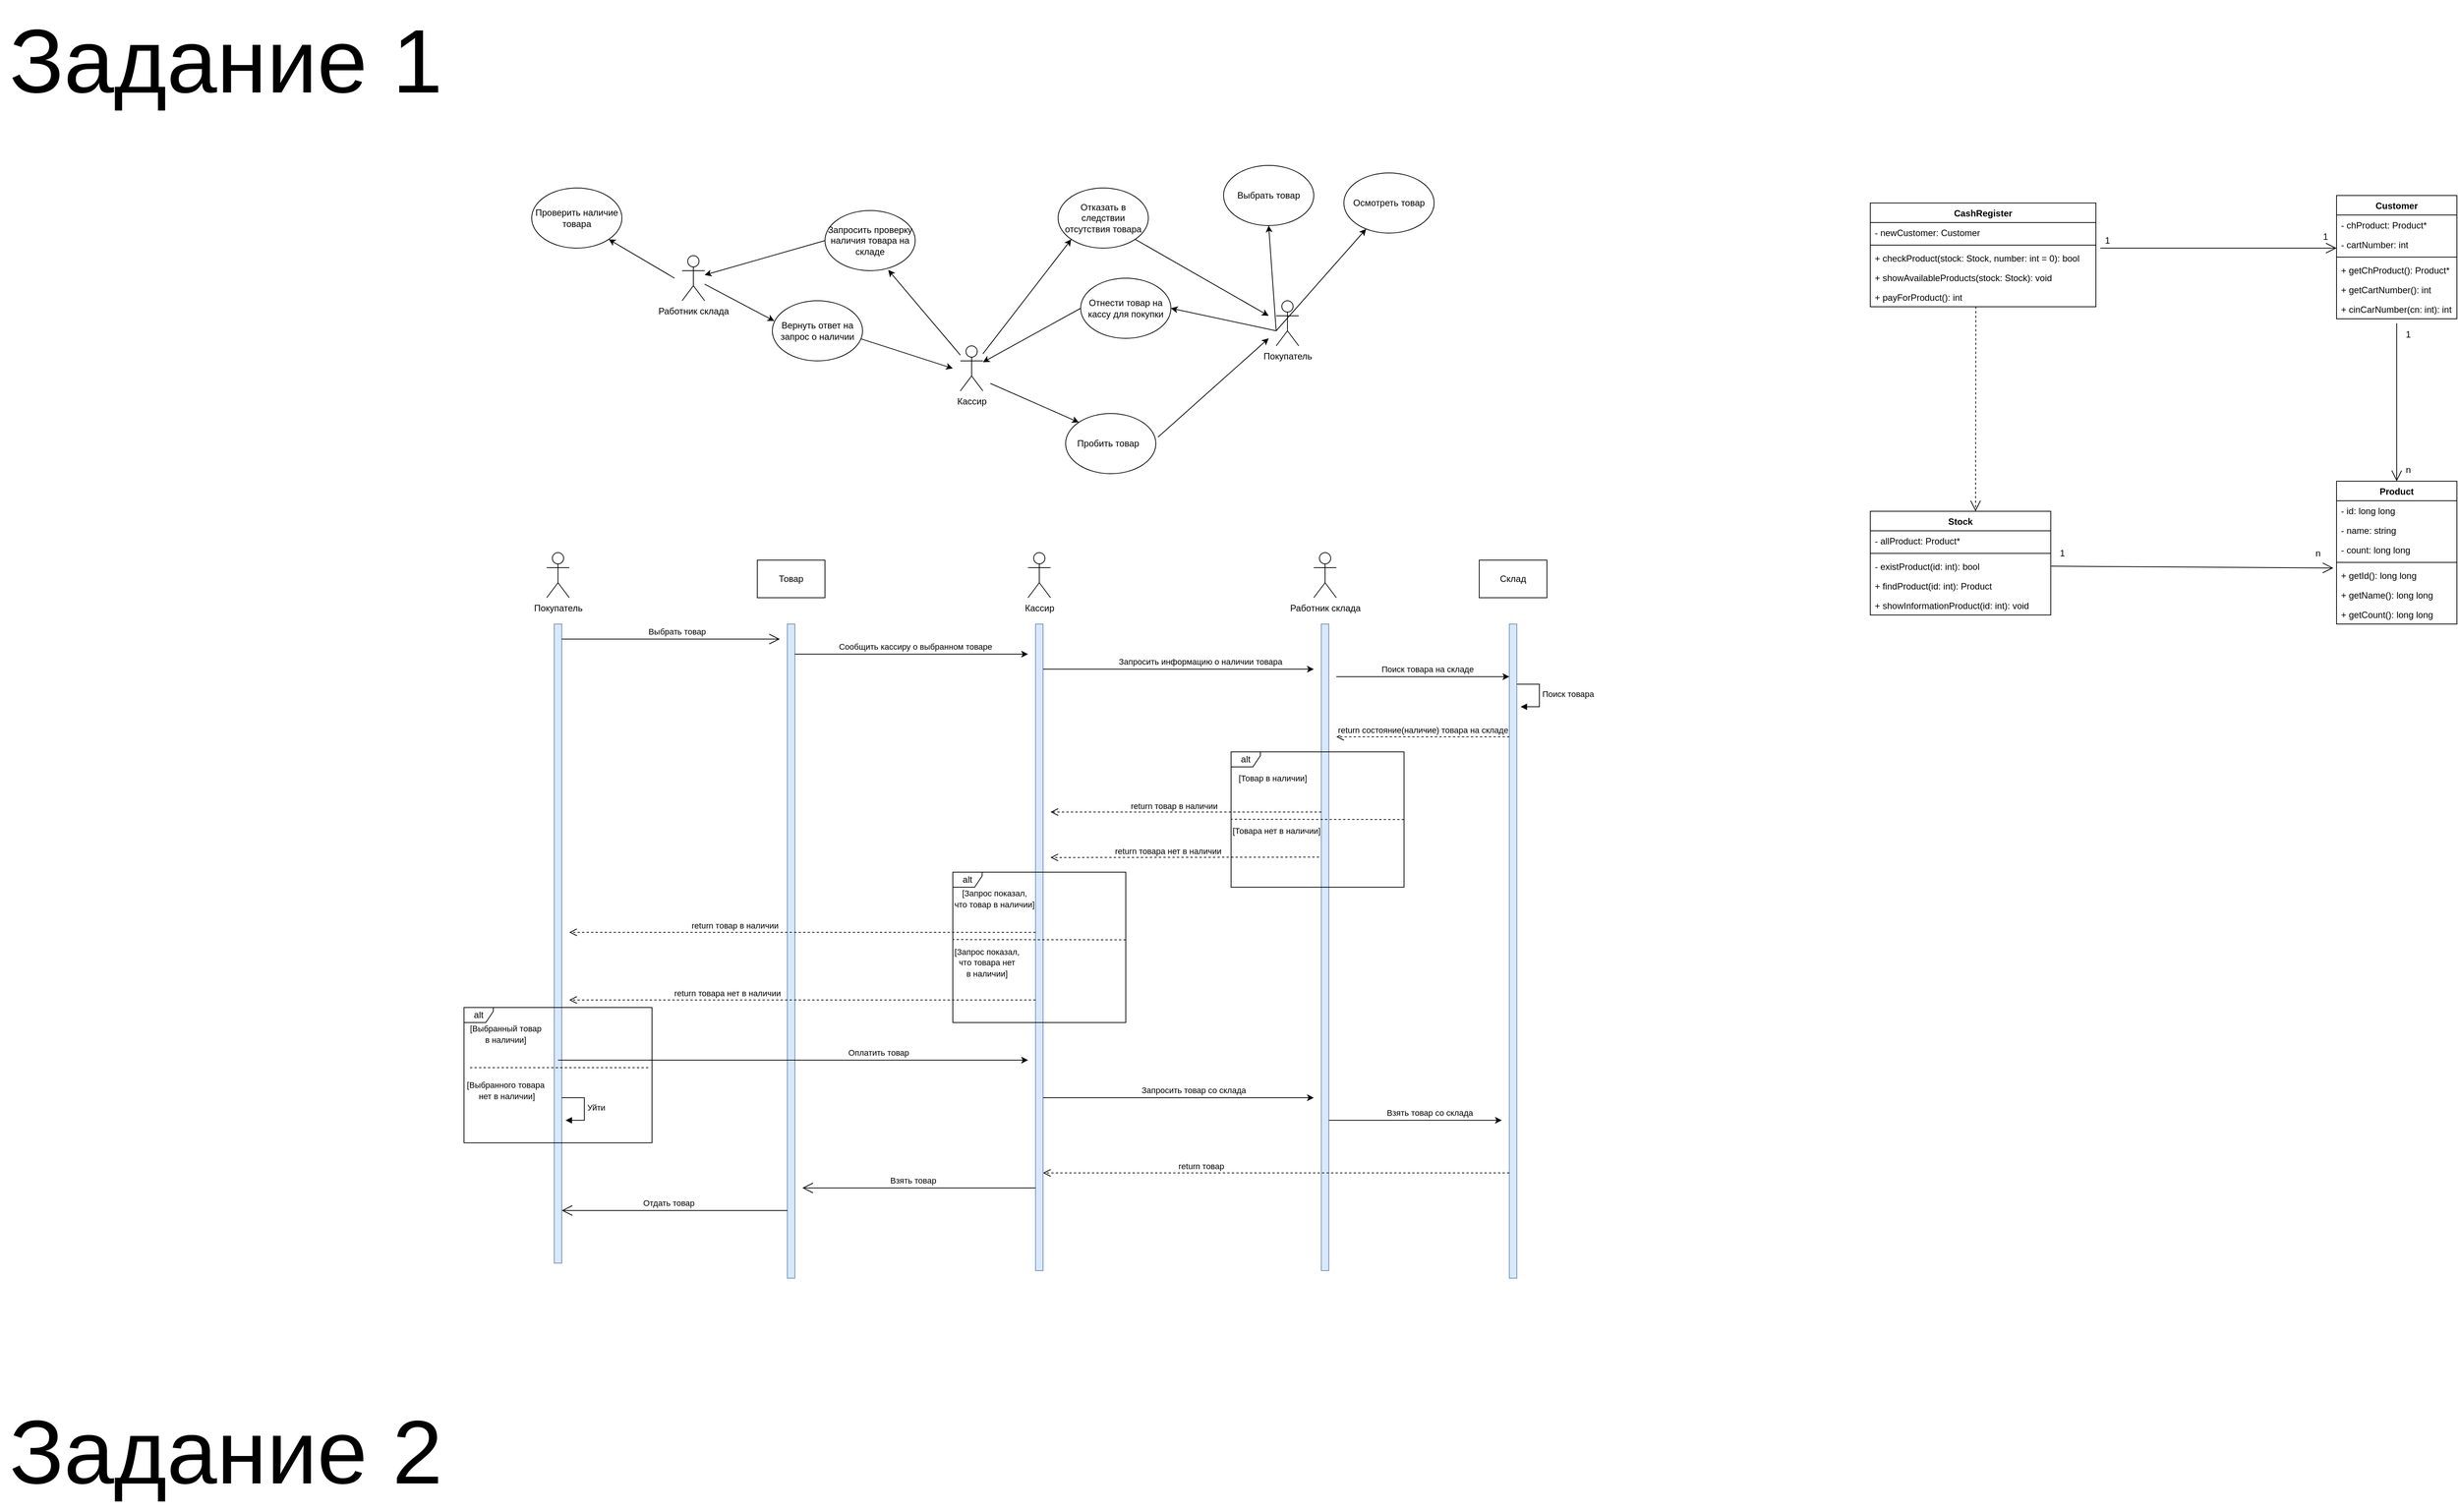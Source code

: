 <mxfile version="21.1.1" type="github">
  <diagram name="Страница 1" id="AMioQ5z1uBzVPYg-4qCF">
    <mxGraphModel dx="8880" dy="5889" grid="1" gridSize="10" guides="1" tooltips="1" connect="1" arrows="1" fold="1" page="1" pageScale="1" pageWidth="827" pageHeight="1169" math="0" shadow="0">
      <root>
        <mxCell id="0" />
        <mxCell id="1" parent="0" />
        <mxCell id="KrzIYM4kpdeG3VqTeWPZ-1" value="Покупатель" style="shape=umlActor;verticalLabelPosition=bottom;verticalAlign=top;html=1;outlineConnect=0;" vertex="1" parent="1">
          <mxGeometry x="870" y="190" width="30" height="60" as="geometry" />
        </mxCell>
        <mxCell id="KrzIYM4kpdeG3VqTeWPZ-2" value="" style="endArrow=classic;html=1;rounded=0;" edge="1" parent="1" target="KrzIYM4kpdeG3VqTeWPZ-4">
          <mxGeometry width="50" height="50" relative="1" as="geometry">
            <mxPoint x="870" y="230" as="sourcePoint" />
            <mxPoint x="720" y="130" as="targetPoint" />
          </mxGeometry>
        </mxCell>
        <mxCell id="KrzIYM4kpdeG3VqTeWPZ-3" value="" style="endArrow=classic;html=1;rounded=0;entryX=0.5;entryY=1;entryDx=0;entryDy=0;" edge="1" parent="1" target="KrzIYM4kpdeG3VqTeWPZ-5">
          <mxGeometry width="50" height="50" relative="1" as="geometry">
            <mxPoint x="870" y="230" as="sourcePoint" />
            <mxPoint x="700" y="230" as="targetPoint" />
          </mxGeometry>
        </mxCell>
        <mxCell id="KrzIYM4kpdeG3VqTeWPZ-4" value="Осмотреть товар" style="ellipse;whiteSpace=wrap;html=1;" vertex="1" parent="1">
          <mxGeometry x="960" y="20" width="120" height="80" as="geometry" />
        </mxCell>
        <mxCell id="KrzIYM4kpdeG3VqTeWPZ-5" value="Выбрать товар" style="ellipse;whiteSpace=wrap;html=1;" vertex="1" parent="1">
          <mxGeometry x="800" y="10" width="120" height="80" as="geometry" />
        </mxCell>
        <mxCell id="KrzIYM4kpdeG3VqTeWPZ-6" value="" style="endArrow=classic;html=1;rounded=0;entryX=1;entryY=0.5;entryDx=0;entryDy=0;" edge="1" parent="1" target="KrzIYM4kpdeG3VqTeWPZ-7">
          <mxGeometry width="50" height="50" relative="1" as="geometry">
            <mxPoint x="870" y="230" as="sourcePoint" />
            <mxPoint x="720" y="280" as="targetPoint" />
          </mxGeometry>
        </mxCell>
        <mxCell id="KrzIYM4kpdeG3VqTeWPZ-7" value="Отнести товар на кассу для покупки" style="ellipse;whiteSpace=wrap;html=1;" vertex="1" parent="1">
          <mxGeometry x="610" y="160" width="120" height="80" as="geometry" />
        </mxCell>
        <mxCell id="KrzIYM4kpdeG3VqTeWPZ-9" value="Кассир" style="shape=umlActor;verticalLabelPosition=bottom;verticalAlign=top;html=1;outlineConnect=0;" vertex="1" parent="1">
          <mxGeometry x="450" y="250" width="30" height="60" as="geometry" />
        </mxCell>
        <mxCell id="KrzIYM4kpdeG3VqTeWPZ-10" value="" style="endArrow=classic;html=1;rounded=0;exitX=0;exitY=0.5;exitDx=0;exitDy=0;" edge="1" parent="1" source="KrzIYM4kpdeG3VqTeWPZ-7" target="KrzIYM4kpdeG3VqTeWPZ-9">
          <mxGeometry width="50" height="50" relative="1" as="geometry">
            <mxPoint x="610" y="300" as="sourcePoint" />
            <mxPoint x="470" y="270" as="targetPoint" />
          </mxGeometry>
        </mxCell>
        <mxCell id="KrzIYM4kpdeG3VqTeWPZ-11" value="Запросить проверку наличия товара на складе" style="ellipse;whiteSpace=wrap;html=1;" vertex="1" parent="1">
          <mxGeometry x="270" y="70" width="120" height="80" as="geometry" />
        </mxCell>
        <mxCell id="KrzIYM4kpdeG3VqTeWPZ-13" value="" style="endArrow=classic;html=1;rounded=0;entryX=0.701;entryY=0.988;entryDx=0;entryDy=0;entryPerimeter=0;" edge="1" parent="1" source="KrzIYM4kpdeG3VqTeWPZ-9" target="KrzIYM4kpdeG3VqTeWPZ-11">
          <mxGeometry width="50" height="50" relative="1" as="geometry">
            <mxPoint x="420" y="240" as="sourcePoint" />
            <mxPoint x="290" y="222" as="targetPoint" />
          </mxGeometry>
        </mxCell>
        <mxCell id="KrzIYM4kpdeG3VqTeWPZ-14" value="Работник склада" style="shape=umlActor;verticalLabelPosition=bottom;verticalAlign=top;html=1;outlineConnect=0;" vertex="1" parent="1">
          <mxGeometry x="80" y="130" width="30" height="60" as="geometry" />
        </mxCell>
        <mxCell id="KrzIYM4kpdeG3VqTeWPZ-16" value="" style="endArrow=classic;html=1;rounded=0;exitX=0;exitY=0.5;exitDx=0;exitDy=0;" edge="1" parent="1" source="KrzIYM4kpdeG3VqTeWPZ-11" target="KrzIYM4kpdeG3VqTeWPZ-14">
          <mxGeometry width="50" height="50" relative="1" as="geometry">
            <mxPoint x="276" y="256.5" as="sourcePoint" />
            <mxPoint x="180" y="143.5" as="targetPoint" />
          </mxGeometry>
        </mxCell>
        <mxCell id="KrzIYM4kpdeG3VqTeWPZ-17" value="Проверить наличие товара" style="ellipse;whiteSpace=wrap;html=1;" vertex="1" parent="1">
          <mxGeometry x="-120" y="40" width="120" height="80" as="geometry" />
        </mxCell>
        <mxCell id="KrzIYM4kpdeG3VqTeWPZ-18" value="" style="endArrow=classic;html=1;rounded=0;entryX=1;entryY=1;entryDx=0;entryDy=0;" edge="1" parent="1" target="KrzIYM4kpdeG3VqTeWPZ-17">
          <mxGeometry width="50" height="50" relative="1" as="geometry">
            <mxPoint x="70" y="160" as="sourcePoint" />
            <mxPoint x="120" y="166" as="targetPoint" />
          </mxGeometry>
        </mxCell>
        <mxCell id="KrzIYM4kpdeG3VqTeWPZ-19" value="Вернуть ответ на запрос о наличии" style="ellipse;whiteSpace=wrap;html=1;" vertex="1" parent="1">
          <mxGeometry x="200" y="190" width="120" height="80" as="geometry" />
        </mxCell>
        <mxCell id="KrzIYM4kpdeG3VqTeWPZ-20" value="" style="endArrow=classic;html=1;rounded=0;entryX=0.022;entryY=0.337;entryDx=0;entryDy=0;entryPerimeter=0;" edge="1" parent="1" source="KrzIYM4kpdeG3VqTeWPZ-14" target="KrzIYM4kpdeG3VqTeWPZ-19">
          <mxGeometry width="50" height="50" relative="1" as="geometry">
            <mxPoint x="280" y="120" as="sourcePoint" />
            <mxPoint x="120" y="166" as="targetPoint" />
          </mxGeometry>
        </mxCell>
        <mxCell id="KrzIYM4kpdeG3VqTeWPZ-21" value="" style="endArrow=classic;html=1;rounded=0;exitX=0.986;exitY=0.635;exitDx=0;exitDy=0;exitPerimeter=0;" edge="1" parent="1" source="KrzIYM4kpdeG3VqTeWPZ-19">
          <mxGeometry width="50" height="50" relative="1" as="geometry">
            <mxPoint x="120" y="184" as="sourcePoint" />
            <mxPoint x="440" y="280" as="targetPoint" />
          </mxGeometry>
        </mxCell>
        <mxCell id="KrzIYM4kpdeG3VqTeWPZ-22" value="Пробить товар&amp;nbsp;&amp;nbsp;" style="ellipse;whiteSpace=wrap;html=1;" vertex="1" parent="1">
          <mxGeometry x="590" y="340" width="120" height="80" as="geometry" />
        </mxCell>
        <mxCell id="KrzIYM4kpdeG3VqTeWPZ-23" value="" style="endArrow=classic;html=1;rounded=0;entryX=0;entryY=0;entryDx=0;entryDy=0;" edge="1" parent="1" target="KrzIYM4kpdeG3VqTeWPZ-22">
          <mxGeometry width="50" height="50" relative="1" as="geometry">
            <mxPoint x="490" y="300" as="sourcePoint" />
            <mxPoint x="490" y="292" as="targetPoint" />
          </mxGeometry>
        </mxCell>
        <mxCell id="KrzIYM4kpdeG3VqTeWPZ-24" value="" style="endArrow=classic;html=1;rounded=0;exitX=1.024;exitY=0.392;exitDx=0;exitDy=0;exitPerimeter=0;" edge="1" parent="1" source="KrzIYM4kpdeG3VqTeWPZ-22">
          <mxGeometry width="50" height="50" relative="1" as="geometry">
            <mxPoint x="740" y="340" as="sourcePoint" />
            <mxPoint x="860" y="240" as="targetPoint" />
          </mxGeometry>
        </mxCell>
        <mxCell id="KrzIYM4kpdeG3VqTeWPZ-25" value="Отказать в следствии отсутствия товара" style="ellipse;whiteSpace=wrap;html=1;" vertex="1" parent="1">
          <mxGeometry x="580" y="40" width="120" height="80" as="geometry" />
        </mxCell>
        <mxCell id="KrzIYM4kpdeG3VqTeWPZ-26" value="" style="endArrow=classic;html=1;rounded=0;entryX=0;entryY=1;entryDx=0;entryDy=0;" edge="1" parent="1" source="KrzIYM4kpdeG3VqTeWPZ-9" target="KrzIYM4kpdeG3VqTeWPZ-25">
          <mxGeometry width="50" height="50" relative="1" as="geometry">
            <mxPoint x="610" y="175" as="sourcePoint" />
            <mxPoint x="470" y="145" as="targetPoint" />
          </mxGeometry>
        </mxCell>
        <mxCell id="KrzIYM4kpdeG3VqTeWPZ-27" value="" style="endArrow=classic;html=1;rounded=0;exitX=1;exitY=1;exitDx=0;exitDy=0;" edge="1" parent="1" source="KrzIYM4kpdeG3VqTeWPZ-25">
          <mxGeometry width="50" height="50" relative="1" as="geometry">
            <mxPoint x="490" y="271" as="sourcePoint" />
            <mxPoint x="860" y="210" as="targetPoint" />
          </mxGeometry>
        </mxCell>
        <mxCell id="KrzIYM4kpdeG3VqTeWPZ-28" value="Покупатель" style="shape=umlActor;verticalLabelPosition=bottom;verticalAlign=top;html=1;outlineConnect=0;" vertex="1" parent="1">
          <mxGeometry x="-100" y="525" width="30" height="60" as="geometry" />
        </mxCell>
        <mxCell id="KrzIYM4kpdeG3VqTeWPZ-33" value="Кассир" style="shape=umlActor;verticalLabelPosition=bottom;verticalAlign=top;html=1;outlineConnect=0;" vertex="1" parent="1">
          <mxGeometry x="540" y="525" width="30" height="60" as="geometry" />
        </mxCell>
        <mxCell id="KrzIYM4kpdeG3VqTeWPZ-35" value="Товар" style="rounded=0;whiteSpace=wrap;html=1;" vertex="1" parent="1">
          <mxGeometry x="180" y="535" width="90" height="50" as="geometry" />
        </mxCell>
        <mxCell id="KrzIYM4kpdeG3VqTeWPZ-40" value="Работник склада" style="shape=umlActor;verticalLabelPosition=bottom;verticalAlign=top;html=1;outlineConnect=0;" vertex="1" parent="1">
          <mxGeometry x="920" y="525" width="30" height="60" as="geometry" />
        </mxCell>
        <mxCell id="KrzIYM4kpdeG3VqTeWPZ-43" value="" style="rounded=0;whiteSpace=wrap;html=1;fillColor=#dae8fc;strokeColor=#6c8ebf;" vertex="1" parent="1">
          <mxGeometry x="-90" y="620" width="10" height="850" as="geometry" />
        </mxCell>
        <mxCell id="KrzIYM4kpdeG3VqTeWPZ-44" value="" style="rounded=0;whiteSpace=wrap;html=1;fillColor=#dae8fc;strokeColor=#6c8ebf;" vertex="1" parent="1">
          <mxGeometry x="220" y="620" width="10" height="870" as="geometry" />
        </mxCell>
        <mxCell id="KrzIYM4kpdeG3VqTeWPZ-45" value="" style="rounded=0;whiteSpace=wrap;html=1;fillColor=#dae8fc;strokeColor=#6c8ebf;" vertex="1" parent="1">
          <mxGeometry x="550" y="620" width="10" height="860" as="geometry" />
        </mxCell>
        <mxCell id="KrzIYM4kpdeG3VqTeWPZ-46" value="" style="rounded=0;whiteSpace=wrap;html=1;fillColor=#dae8fc;strokeColor=#6c8ebf;" vertex="1" parent="1">
          <mxGeometry x="930" y="620" width="10" height="860" as="geometry" />
        </mxCell>
        <mxCell id="KrzIYM4kpdeG3VqTeWPZ-47" value="" style="endArrow=open;endFill=1;endSize=12;html=1;rounded=0;" edge="1" parent="1">
          <mxGeometry width="160" relative="1" as="geometry">
            <mxPoint x="-80" y="640" as="sourcePoint" />
            <mxPoint x="210" y="640" as="targetPoint" />
          </mxGeometry>
        </mxCell>
        <mxCell id="KrzIYM4kpdeG3VqTeWPZ-48" value="Выбрать товар" style="edgeLabel;html=1;align=center;verticalAlign=middle;resizable=0;points=[];" vertex="1" connectable="0" parent="KrzIYM4kpdeG3VqTeWPZ-47">
          <mxGeometry x="0.053" y="2" relative="1" as="geometry">
            <mxPoint y="-8" as="offset" />
          </mxGeometry>
        </mxCell>
        <mxCell id="KrzIYM4kpdeG3VqTeWPZ-49" value="" style="endArrow=classic;html=1;rounded=0;" edge="1" parent="1">
          <mxGeometry width="50" height="50" relative="1" as="geometry">
            <mxPoint x="230" y="660" as="sourcePoint" />
            <mxPoint x="540" y="660" as="targetPoint" />
          </mxGeometry>
        </mxCell>
        <mxCell id="KrzIYM4kpdeG3VqTeWPZ-50" value="Сообщить кассиру о выбранном товаре" style="edgeLabel;html=1;align=center;verticalAlign=middle;resizable=0;points=[];" vertex="1" connectable="0" parent="KrzIYM4kpdeG3VqTeWPZ-49">
          <mxGeometry x="0.029" y="-2" relative="1" as="geometry">
            <mxPoint y="-12" as="offset" />
          </mxGeometry>
        </mxCell>
        <mxCell id="KrzIYM4kpdeG3VqTeWPZ-51" value="" style="endArrow=classic;html=1;rounded=0;" edge="1" parent="1">
          <mxGeometry width="50" height="50" relative="1" as="geometry">
            <mxPoint x="560" y="680" as="sourcePoint" />
            <mxPoint x="920" y="680" as="targetPoint" />
          </mxGeometry>
        </mxCell>
        <mxCell id="KrzIYM4kpdeG3VqTeWPZ-52" value="&amp;nbsp;" style="edgeLabel;html=1;align=center;verticalAlign=middle;resizable=0;points=[];" vertex="1" connectable="0" parent="KrzIYM4kpdeG3VqTeWPZ-51">
          <mxGeometry x="0.029" y="-2" relative="1" as="geometry">
            <mxPoint y="-12" as="offset" />
          </mxGeometry>
        </mxCell>
        <mxCell id="KrzIYM4kpdeG3VqTeWPZ-53" value="Запросить информацию о наличии товара" style="edgeLabel;html=1;align=center;verticalAlign=middle;resizable=0;points=[];" vertex="1" connectable="0" parent="KrzIYM4kpdeG3VqTeWPZ-51">
          <mxGeometry x="0.135" y="1" relative="1" as="geometry">
            <mxPoint x="4" y="-9" as="offset" />
          </mxGeometry>
        </mxCell>
        <mxCell id="KrzIYM4kpdeG3VqTeWPZ-54" value="Склад" style="rounded=0;whiteSpace=wrap;html=1;" vertex="1" parent="1">
          <mxGeometry x="1140" y="535" width="90" height="50" as="geometry" />
        </mxCell>
        <mxCell id="KrzIYM4kpdeG3VqTeWPZ-55" value="" style="rounded=0;whiteSpace=wrap;html=1;fillColor=#dae8fc;strokeColor=#6c8ebf;" vertex="1" parent="1">
          <mxGeometry x="1180" y="620" width="10" height="870" as="geometry" />
        </mxCell>
        <mxCell id="KrzIYM4kpdeG3VqTeWPZ-56" value="" style="endArrow=classic;html=1;rounded=0;" edge="1" parent="1">
          <mxGeometry width="50" height="50" relative="1" as="geometry">
            <mxPoint x="950" y="690" as="sourcePoint" />
            <mxPoint x="1180" y="690" as="targetPoint" />
          </mxGeometry>
        </mxCell>
        <mxCell id="KrzIYM4kpdeG3VqTeWPZ-57" value="&amp;nbsp;" style="edgeLabel;html=1;align=center;verticalAlign=middle;resizable=0;points=[];" vertex="1" connectable="0" parent="KrzIYM4kpdeG3VqTeWPZ-56">
          <mxGeometry x="0.029" y="-2" relative="1" as="geometry">
            <mxPoint y="-12" as="offset" />
          </mxGeometry>
        </mxCell>
        <mxCell id="KrzIYM4kpdeG3VqTeWPZ-58" value="Поиск товара на складе" style="edgeLabel;html=1;align=center;verticalAlign=middle;resizable=0;points=[];" vertex="1" connectable="0" parent="KrzIYM4kpdeG3VqTeWPZ-56">
          <mxGeometry x="0.135" y="1" relative="1" as="geometry">
            <mxPoint x="-10" y="-9" as="offset" />
          </mxGeometry>
        </mxCell>
        <mxCell id="KrzIYM4kpdeG3VqTeWPZ-60" value="Поиск товара" style="html=1;align=left;spacingLeft=2;endArrow=block;rounded=0;edgeStyle=orthogonalEdgeStyle;curved=0;rounded=0;" edge="1" parent="1">
          <mxGeometry relative="1" as="geometry">
            <mxPoint x="1190" y="700" as="sourcePoint" />
            <Array as="points">
              <mxPoint x="1220" y="730" />
            </Array>
            <mxPoint x="1195" y="730.029" as="targetPoint" />
          </mxGeometry>
        </mxCell>
        <mxCell id="KrzIYM4kpdeG3VqTeWPZ-61" value="alt" style="shape=umlFrame;whiteSpace=wrap;html=1;pointerEvents=0;recursiveResize=0;container=1;collapsible=0;width=39;height=20;" vertex="1" parent="1">
          <mxGeometry x="810" y="790" width="230" height="180" as="geometry" />
        </mxCell>
        <mxCell id="KrzIYM4kpdeG3VqTeWPZ-63" value="" style="endArrow=none;dashed=1;html=1;rounded=0;" edge="1" parent="KrzIYM4kpdeG3VqTeWPZ-61">
          <mxGeometry width="50" height="50" relative="1" as="geometry">
            <mxPoint x="230" y="90" as="sourcePoint" />
            <mxPoint y="89.66" as="targetPoint" />
          </mxGeometry>
        </mxCell>
        <mxCell id="KrzIYM4kpdeG3VqTeWPZ-65" value="&lt;span style=&quot;font-size: 11px;&quot;&gt;[Товара нет в наличии]&lt;/span&gt;" style="text;html=1;align=center;verticalAlign=middle;resizable=0;points=[];autosize=1;strokeColor=none;fillColor=none;" vertex="1" parent="KrzIYM4kpdeG3VqTeWPZ-61">
          <mxGeometry x="-10" y="90" width="140" height="30" as="geometry" />
        </mxCell>
        <mxCell id="KrzIYM4kpdeG3VqTeWPZ-64" value="&lt;span style=&quot;font-size: 11px;&quot;&gt;[Товар в наличии]&lt;/span&gt;" style="text;html=1;align=center;verticalAlign=middle;resizable=0;points=[];autosize=1;strokeColor=none;fillColor=none;" vertex="1" parent="KrzIYM4kpdeG3VqTeWPZ-61">
          <mxGeometry y="20" width="110" height="30" as="geometry" />
        </mxCell>
        <mxCell id="KrzIYM4kpdeG3VqTeWPZ-67" value="return товар в наличии" style="html=1;verticalAlign=bottom;endArrow=open;dashed=1;endSize=8;edgeStyle=elbowEdgeStyle;elbow=vertical;curved=0;rounded=0;" edge="1" parent="KrzIYM4kpdeG3VqTeWPZ-61">
          <mxGeometry x="0.089" y="1" relative="1" as="geometry">
            <mxPoint x="120" y="80" as="sourcePoint" />
            <mxPoint x="-240" y="80" as="targetPoint" />
            <mxPoint as="offset" />
          </mxGeometry>
        </mxCell>
        <mxCell id="KrzIYM4kpdeG3VqTeWPZ-66" value="return состояние(наличие) товара на складе" style="html=1;verticalAlign=bottom;endArrow=open;dashed=1;endSize=8;edgeStyle=elbowEdgeStyle;elbow=vertical;curved=0;rounded=0;" edge="1" parent="1">
          <mxGeometry relative="1" as="geometry">
            <mxPoint x="1180" y="770" as="sourcePoint" />
            <mxPoint x="950" y="770" as="targetPoint" />
          </mxGeometry>
        </mxCell>
        <mxCell id="KrzIYM4kpdeG3VqTeWPZ-68" value="return товара нет в наличии" style="html=1;verticalAlign=bottom;endArrow=open;dashed=1;endSize=8;edgeStyle=elbowEdgeStyle;elbow=vertical;curved=0;rounded=0;" edge="1" parent="1">
          <mxGeometry x="0.127" relative="1" as="geometry">
            <mxPoint x="927" y="930" as="sourcePoint" />
            <mxPoint x="570" y="931" as="targetPoint" />
            <mxPoint as="offset" />
          </mxGeometry>
        </mxCell>
        <mxCell id="KrzIYM4kpdeG3VqTeWPZ-69" value="alt" style="shape=umlFrame;whiteSpace=wrap;html=1;pointerEvents=0;recursiveResize=0;container=1;collapsible=0;width=39;height=20;" vertex="1" parent="1">
          <mxGeometry x="440" y="950" width="230" height="200" as="geometry" />
        </mxCell>
        <mxCell id="KrzIYM4kpdeG3VqTeWPZ-70" value="" style="endArrow=none;dashed=1;html=1;rounded=0;" edge="1" parent="KrzIYM4kpdeG3VqTeWPZ-69">
          <mxGeometry width="50" height="50" relative="1" as="geometry">
            <mxPoint x="230" y="90" as="sourcePoint" />
            <mxPoint y="89.66" as="targetPoint" />
          </mxGeometry>
        </mxCell>
        <mxCell id="KrzIYM4kpdeG3VqTeWPZ-71" value="&lt;span style=&quot;font-size: 11px;&quot;&gt;[Запрос показал, &lt;br&gt;что товара нет &lt;br&gt;в наличии]&lt;/span&gt;" style="text;html=1;align=center;verticalAlign=middle;resizable=0;points=[];autosize=1;strokeColor=none;fillColor=none;" vertex="1" parent="KrzIYM4kpdeG3VqTeWPZ-69">
          <mxGeometry x="-10" y="90" width="110" height="60" as="geometry" />
        </mxCell>
        <mxCell id="KrzIYM4kpdeG3VqTeWPZ-72" value="&lt;span style=&quot;font-size: 11px;&quot;&gt;[Запрос показал, &lt;br&gt;что товар в наличии]&lt;/span&gt;" style="text;html=1;align=center;verticalAlign=middle;resizable=0;points=[];autosize=1;strokeColor=none;fillColor=none;" vertex="1" parent="KrzIYM4kpdeG3VqTeWPZ-69">
          <mxGeometry x="-10" y="15" width="130" height="40" as="geometry" />
        </mxCell>
        <mxCell id="KrzIYM4kpdeG3VqTeWPZ-73" value="return товар в наличии" style="html=1;verticalAlign=bottom;endArrow=open;dashed=1;endSize=8;edgeStyle=elbowEdgeStyle;elbow=vertical;curved=0;rounded=0;" edge="1" parent="KrzIYM4kpdeG3VqTeWPZ-69">
          <mxGeometry x="0.29" relative="1" as="geometry">
            <mxPoint x="110" y="80" as="sourcePoint" />
            <mxPoint x="-510" y="80" as="targetPoint" />
            <mxPoint as="offset" />
          </mxGeometry>
        </mxCell>
        <mxCell id="KrzIYM4kpdeG3VqTeWPZ-74" value="return товара нет в наличии" style="html=1;verticalAlign=bottom;endArrow=open;dashed=1;endSize=8;edgeStyle=elbowEdgeStyle;elbow=vertical;curved=0;rounded=0;" edge="1" parent="1">
          <mxGeometry x="0.322" relative="1" as="geometry">
            <mxPoint x="550" y="1120" as="sourcePoint" />
            <mxPoint x="-70" y="1120" as="targetPoint" />
            <mxPoint as="offset" />
          </mxGeometry>
        </mxCell>
        <mxCell id="KrzIYM4kpdeG3VqTeWPZ-77" value="alt" style="shape=umlFrame;whiteSpace=wrap;html=1;pointerEvents=0;recursiveResize=0;container=1;collapsible=0;width=39;height=20;" vertex="1" parent="1">
          <mxGeometry x="-210" y="1130" width="250" height="180" as="geometry" />
        </mxCell>
        <mxCell id="KrzIYM4kpdeG3VqTeWPZ-80" value="&lt;span style=&quot;font-size: 11px;&quot;&gt;[Выбранный товар&lt;br&gt;в наличии]&lt;/span&gt;" style="text;html=1;align=center;verticalAlign=middle;resizable=0;points=[];autosize=1;strokeColor=none;fillColor=none;" vertex="1" parent="KrzIYM4kpdeG3VqTeWPZ-77">
          <mxGeometry x="-5" y="15" width="120" height="40" as="geometry" />
        </mxCell>
        <mxCell id="KrzIYM4kpdeG3VqTeWPZ-84" value="" style="endArrow=classic;html=1;rounded=0;" edge="1" parent="KrzIYM4kpdeG3VqTeWPZ-77">
          <mxGeometry width="50" height="50" relative="1" as="geometry">
            <mxPoint x="125" y="70" as="sourcePoint" />
            <mxPoint x="750" y="70" as="targetPoint" />
          </mxGeometry>
        </mxCell>
        <mxCell id="KrzIYM4kpdeG3VqTeWPZ-85" value="Оплатить товар" style="edgeLabel;html=1;align=center;verticalAlign=middle;resizable=0;points=[];" vertex="1" connectable="0" parent="KrzIYM4kpdeG3VqTeWPZ-84">
          <mxGeometry x="0.029" y="-2" relative="1" as="geometry">
            <mxPoint x="104" y="-12" as="offset" />
          </mxGeometry>
        </mxCell>
        <mxCell id="KrzIYM4kpdeG3VqTeWPZ-86" value="Уйти" style="html=1;align=left;spacingLeft=2;endArrow=block;rounded=0;edgeStyle=orthogonalEdgeStyle;curved=0;rounded=0;" edge="1" parent="KrzIYM4kpdeG3VqTeWPZ-77">
          <mxGeometry x="-0.003" relative="1" as="geometry">
            <mxPoint x="130" y="120" as="sourcePoint" />
            <Array as="points">
              <mxPoint x="160" y="150" />
            </Array>
            <mxPoint x="135" y="150.029" as="targetPoint" />
            <mxPoint as="offset" />
          </mxGeometry>
        </mxCell>
        <mxCell id="KrzIYM4kpdeG3VqTeWPZ-87" value="&lt;span style=&quot;font-size: 11px;&quot;&gt;[Выбранного товара&lt;br&gt;&amp;nbsp;нет в наличии]&lt;/span&gt;" style="text;html=1;align=center;verticalAlign=middle;resizable=0;points=[];autosize=1;strokeColor=none;fillColor=none;" vertex="1" parent="KrzIYM4kpdeG3VqTeWPZ-77">
          <mxGeometry x="-10" y="90" width="130" height="40" as="geometry" />
        </mxCell>
        <mxCell id="KrzIYM4kpdeG3VqTeWPZ-78" value="" style="endArrow=none;dashed=1;html=1;rounded=0;" edge="1" parent="KrzIYM4kpdeG3VqTeWPZ-77">
          <mxGeometry width="50" height="50" relative="1" as="geometry">
            <mxPoint x="245" y="80" as="sourcePoint" />
            <mxPoint x="5" y="80" as="targetPoint" />
          </mxGeometry>
        </mxCell>
        <mxCell id="KrzIYM4kpdeG3VqTeWPZ-91" value="" style="endArrow=classic;html=1;rounded=0;" edge="1" parent="1">
          <mxGeometry width="50" height="50" relative="1" as="geometry">
            <mxPoint x="560" y="1250" as="sourcePoint" />
            <mxPoint x="920" y="1250" as="targetPoint" />
          </mxGeometry>
        </mxCell>
        <mxCell id="KrzIYM4kpdeG3VqTeWPZ-92" value="Запросить товар со склада" style="edgeLabel;html=1;align=center;verticalAlign=middle;resizable=0;points=[];" vertex="1" connectable="0" parent="KrzIYM4kpdeG3VqTeWPZ-91">
          <mxGeometry x="0.029" y="-2" relative="1" as="geometry">
            <mxPoint x="15" y="-12" as="offset" />
          </mxGeometry>
        </mxCell>
        <mxCell id="KrzIYM4kpdeG3VqTeWPZ-93" value="" style="endArrow=classic;html=1;rounded=0;" edge="1" parent="1">
          <mxGeometry width="50" height="50" relative="1" as="geometry">
            <mxPoint x="940" y="1280" as="sourcePoint" />
            <mxPoint x="1170" y="1280" as="targetPoint" />
          </mxGeometry>
        </mxCell>
        <mxCell id="KrzIYM4kpdeG3VqTeWPZ-94" value="Взять товар со склада" style="edgeLabel;html=1;align=center;verticalAlign=middle;resizable=0;points=[];" vertex="1" connectable="0" parent="KrzIYM4kpdeG3VqTeWPZ-93">
          <mxGeometry x="0.029" y="-2" relative="1" as="geometry">
            <mxPoint x="15" y="-12" as="offset" />
          </mxGeometry>
        </mxCell>
        <mxCell id="KrzIYM4kpdeG3VqTeWPZ-95" value="return товар" style="html=1;verticalAlign=bottom;endArrow=open;dashed=1;endSize=8;edgeStyle=elbowEdgeStyle;elbow=vertical;curved=0;rounded=0;" edge="1" parent="1">
          <mxGeometry x="0.322" relative="1" as="geometry">
            <mxPoint x="1180" y="1350" as="sourcePoint" />
            <mxPoint x="560" y="1350" as="targetPoint" />
            <mxPoint as="offset" />
          </mxGeometry>
        </mxCell>
        <mxCell id="KrzIYM4kpdeG3VqTeWPZ-105" value="" style="endArrow=open;endFill=1;endSize=12;html=1;rounded=0;" edge="1" parent="1">
          <mxGeometry width="160" relative="1" as="geometry">
            <mxPoint x="550" y="1370" as="sourcePoint" />
            <mxPoint x="240" y="1370" as="targetPoint" />
          </mxGeometry>
        </mxCell>
        <mxCell id="KrzIYM4kpdeG3VqTeWPZ-106" value="Взять товар" style="edgeLabel;html=1;align=center;verticalAlign=middle;resizable=0;points=[];" vertex="1" connectable="0" parent="KrzIYM4kpdeG3VqTeWPZ-105">
          <mxGeometry x="0.053" y="2" relative="1" as="geometry">
            <mxPoint y="-12" as="offset" />
          </mxGeometry>
        </mxCell>
        <mxCell id="KrzIYM4kpdeG3VqTeWPZ-107" value="" style="endArrow=open;endFill=1;endSize=12;html=1;rounded=0;" edge="1" parent="1">
          <mxGeometry width="160" relative="1" as="geometry">
            <mxPoint x="220" y="1400" as="sourcePoint" />
            <mxPoint x="-80" y="1400" as="targetPoint" />
          </mxGeometry>
        </mxCell>
        <mxCell id="KrzIYM4kpdeG3VqTeWPZ-108" value="Отдать товар" style="edgeLabel;html=1;align=center;verticalAlign=middle;resizable=0;points=[];" vertex="1" connectable="0" parent="KrzIYM4kpdeG3VqTeWPZ-107">
          <mxGeometry x="0.053" y="2" relative="1" as="geometry">
            <mxPoint y="-12" as="offset" />
          </mxGeometry>
        </mxCell>
        <mxCell id="KrzIYM4kpdeG3VqTeWPZ-109" value="&lt;font style=&quot;font-size: 120px;&quot;&gt;Задание 1&lt;/font&gt;" style="text;html=1;align=center;verticalAlign=middle;resizable=0;points=[];autosize=1;strokeColor=none;fillColor=none;" vertex="1" parent="1">
          <mxGeometry x="-827" y="-210" width="600" height="160" as="geometry" />
        </mxCell>
        <mxCell id="KrzIYM4kpdeG3VqTeWPZ-114" value="Customer" style="swimlane;fontStyle=1;align=center;verticalAlign=top;childLayout=stackLayout;horizontal=1;startSize=26;horizontalStack=0;resizeParent=1;resizeParentMax=0;resizeLast=0;collapsible=1;marginBottom=0;whiteSpace=wrap;html=1;" vertex="1" parent="1">
          <mxGeometry x="2280" y="50" width="160" height="164" as="geometry" />
        </mxCell>
        <mxCell id="KrzIYM4kpdeG3VqTeWPZ-115" value="- chProduct: Product*" style="text;strokeColor=none;fillColor=none;align=left;verticalAlign=top;spacingLeft=4;spacingRight=4;overflow=hidden;rotatable=0;points=[[0,0.5],[1,0.5]];portConstraint=eastwest;whiteSpace=wrap;html=1;" vertex="1" parent="KrzIYM4kpdeG3VqTeWPZ-114">
          <mxGeometry y="26" width="160" height="26" as="geometry" />
        </mxCell>
        <mxCell id="KrzIYM4kpdeG3VqTeWPZ-123" value="- cartNumber: int" style="text;strokeColor=none;fillColor=none;align=left;verticalAlign=top;spacingLeft=4;spacingRight=4;overflow=hidden;rotatable=0;points=[[0,0.5],[1,0.5]];portConstraint=eastwest;whiteSpace=wrap;html=1;" vertex="1" parent="KrzIYM4kpdeG3VqTeWPZ-114">
          <mxGeometry y="52" width="160" height="26" as="geometry" />
        </mxCell>
        <mxCell id="KrzIYM4kpdeG3VqTeWPZ-116" value="" style="line;strokeWidth=1;fillColor=none;align=left;verticalAlign=middle;spacingTop=-1;spacingLeft=3;spacingRight=3;rotatable=0;labelPosition=right;points=[];portConstraint=eastwest;strokeColor=inherit;" vertex="1" parent="KrzIYM4kpdeG3VqTeWPZ-114">
          <mxGeometry y="78" width="160" height="8" as="geometry" />
        </mxCell>
        <mxCell id="KrzIYM4kpdeG3VqTeWPZ-117" value="+ getChProduct(): Product*" style="text;strokeColor=none;fillColor=none;align=left;verticalAlign=top;spacingLeft=4;spacingRight=4;overflow=hidden;rotatable=0;points=[[0,0.5],[1,0.5]];portConstraint=eastwest;whiteSpace=wrap;html=1;" vertex="1" parent="KrzIYM4kpdeG3VqTeWPZ-114">
          <mxGeometry y="86" width="160" height="26" as="geometry" />
        </mxCell>
        <mxCell id="KrzIYM4kpdeG3VqTeWPZ-130" value="+ getCartNumber(): int" style="text;strokeColor=none;fillColor=none;align=left;verticalAlign=top;spacingLeft=4;spacingRight=4;overflow=hidden;rotatable=0;points=[[0,0.5],[1,0.5]];portConstraint=eastwest;whiteSpace=wrap;html=1;" vertex="1" parent="KrzIYM4kpdeG3VqTeWPZ-114">
          <mxGeometry y="112" width="160" height="26" as="geometry" />
        </mxCell>
        <mxCell id="KrzIYM4kpdeG3VqTeWPZ-144" value="+ cinCarNumber(cn: int): int" style="text;strokeColor=none;fillColor=none;align=left;verticalAlign=top;spacingLeft=4;spacingRight=4;overflow=hidden;rotatable=0;points=[[0,0.5],[1,0.5]];portConstraint=eastwest;whiteSpace=wrap;html=1;" vertex="1" parent="KrzIYM4kpdeG3VqTeWPZ-114">
          <mxGeometry y="138" width="160" height="26" as="geometry" />
        </mxCell>
        <mxCell id="KrzIYM4kpdeG3VqTeWPZ-119" value="CashRegister" style="swimlane;fontStyle=1;align=center;verticalAlign=top;childLayout=stackLayout;horizontal=1;startSize=26;horizontalStack=0;resizeParent=1;resizeParentMax=0;resizeLast=0;collapsible=1;marginBottom=0;whiteSpace=wrap;html=1;" vertex="1" parent="1">
          <mxGeometry x="1660" y="60" width="300" height="138" as="geometry" />
        </mxCell>
        <mxCell id="KrzIYM4kpdeG3VqTeWPZ-120" value="- newCustomer: Customer" style="text;strokeColor=none;fillColor=none;align=left;verticalAlign=top;spacingLeft=4;spacingRight=4;overflow=hidden;rotatable=0;points=[[0,0.5],[1,0.5]];portConstraint=eastwest;whiteSpace=wrap;html=1;" vertex="1" parent="KrzIYM4kpdeG3VqTeWPZ-119">
          <mxGeometry y="26" width="300" height="26" as="geometry" />
        </mxCell>
        <mxCell id="KrzIYM4kpdeG3VqTeWPZ-121" value="" style="line;strokeWidth=1;fillColor=none;align=left;verticalAlign=middle;spacingTop=-1;spacingLeft=3;spacingRight=3;rotatable=0;labelPosition=right;points=[];portConstraint=eastwest;strokeColor=inherit;" vertex="1" parent="KrzIYM4kpdeG3VqTeWPZ-119">
          <mxGeometry y="52" width="300" height="8" as="geometry" />
        </mxCell>
        <mxCell id="KrzIYM4kpdeG3VqTeWPZ-122" value="+ checkProduct(stock: Stock, number: int = 0): bool" style="text;strokeColor=none;fillColor=none;align=left;verticalAlign=top;spacingLeft=4;spacingRight=4;overflow=hidden;rotatable=0;points=[[0,0.5],[1,0.5]];portConstraint=eastwest;whiteSpace=wrap;html=1;" vertex="1" parent="KrzIYM4kpdeG3VqTeWPZ-119">
          <mxGeometry y="60" width="300" height="26" as="geometry" />
        </mxCell>
        <mxCell id="KrzIYM4kpdeG3VqTeWPZ-138" value="+ showAvailableProducts(stock: Stock): void" style="text;strokeColor=none;fillColor=none;align=left;verticalAlign=top;spacingLeft=4;spacingRight=4;overflow=hidden;rotatable=0;points=[[0,0.5],[1,0.5]];portConstraint=eastwest;whiteSpace=wrap;html=1;" vertex="1" parent="KrzIYM4kpdeG3VqTeWPZ-119">
          <mxGeometry y="86" width="300" height="26" as="geometry" />
        </mxCell>
        <mxCell id="KrzIYM4kpdeG3VqTeWPZ-139" value="+ payForProduct(): int" style="text;strokeColor=none;fillColor=none;align=left;verticalAlign=top;spacingLeft=4;spacingRight=4;overflow=hidden;rotatable=0;points=[[0,0.5],[1,0.5]];portConstraint=eastwest;whiteSpace=wrap;html=1;" vertex="1" parent="KrzIYM4kpdeG3VqTeWPZ-119">
          <mxGeometry y="112" width="300" height="26" as="geometry" />
        </mxCell>
        <mxCell id="KrzIYM4kpdeG3VqTeWPZ-125" value="Product" style="swimlane;fontStyle=1;align=center;verticalAlign=top;childLayout=stackLayout;horizontal=1;startSize=26;horizontalStack=0;resizeParent=1;resizeParentMax=0;resizeLast=0;collapsible=1;marginBottom=0;whiteSpace=wrap;html=1;" vertex="1" parent="1">
          <mxGeometry x="2280" y="430" width="160" height="190" as="geometry" />
        </mxCell>
        <mxCell id="KrzIYM4kpdeG3VqTeWPZ-126" value="- id: long long" style="text;strokeColor=none;fillColor=none;align=left;verticalAlign=top;spacingLeft=4;spacingRight=4;overflow=hidden;rotatable=0;points=[[0,0.5],[1,0.5]];portConstraint=eastwest;whiteSpace=wrap;html=1;" vertex="1" parent="KrzIYM4kpdeG3VqTeWPZ-125">
          <mxGeometry y="26" width="160" height="26" as="geometry" />
        </mxCell>
        <mxCell id="KrzIYM4kpdeG3VqTeWPZ-153" value="- name: string" style="text;strokeColor=none;fillColor=none;align=left;verticalAlign=top;spacingLeft=4;spacingRight=4;overflow=hidden;rotatable=0;points=[[0,0.5],[1,0.5]];portConstraint=eastwest;whiteSpace=wrap;html=1;" vertex="1" parent="KrzIYM4kpdeG3VqTeWPZ-125">
          <mxGeometry y="52" width="160" height="26" as="geometry" />
        </mxCell>
        <mxCell id="KrzIYM4kpdeG3VqTeWPZ-159" value="- count: long long" style="text;strokeColor=none;fillColor=none;align=left;verticalAlign=top;spacingLeft=4;spacingRight=4;overflow=hidden;rotatable=0;points=[[0,0.5],[1,0.5]];portConstraint=eastwest;whiteSpace=wrap;html=1;" vertex="1" parent="KrzIYM4kpdeG3VqTeWPZ-125">
          <mxGeometry y="78" width="160" height="26" as="geometry" />
        </mxCell>
        <mxCell id="KrzIYM4kpdeG3VqTeWPZ-127" value="" style="line;strokeWidth=1;fillColor=none;align=left;verticalAlign=middle;spacingTop=-1;spacingLeft=3;spacingRight=3;rotatable=0;labelPosition=right;points=[];portConstraint=eastwest;strokeColor=inherit;" vertex="1" parent="KrzIYM4kpdeG3VqTeWPZ-125">
          <mxGeometry y="104" width="160" height="8" as="geometry" />
        </mxCell>
        <mxCell id="KrzIYM4kpdeG3VqTeWPZ-128" value="+ getId(): long long" style="text;strokeColor=none;fillColor=none;align=left;verticalAlign=top;spacingLeft=4;spacingRight=4;overflow=hidden;rotatable=0;points=[[0,0.5],[1,0.5]];portConstraint=eastwest;whiteSpace=wrap;html=1;" vertex="1" parent="KrzIYM4kpdeG3VqTeWPZ-125">
          <mxGeometry y="112" width="160" height="26" as="geometry" />
        </mxCell>
        <mxCell id="KrzIYM4kpdeG3VqTeWPZ-160" value="+ getName(): long long" style="text;strokeColor=none;fillColor=none;align=left;verticalAlign=top;spacingLeft=4;spacingRight=4;overflow=hidden;rotatable=0;points=[[0,0.5],[1,0.5]];portConstraint=eastwest;whiteSpace=wrap;html=1;" vertex="1" parent="KrzIYM4kpdeG3VqTeWPZ-125">
          <mxGeometry y="138" width="160" height="26" as="geometry" />
        </mxCell>
        <mxCell id="KrzIYM4kpdeG3VqTeWPZ-161" value="+ getCount(): long long" style="text;strokeColor=none;fillColor=none;align=left;verticalAlign=top;spacingLeft=4;spacingRight=4;overflow=hidden;rotatable=0;points=[[0,0.5],[1,0.5]];portConstraint=eastwest;whiteSpace=wrap;html=1;" vertex="1" parent="KrzIYM4kpdeG3VqTeWPZ-125">
          <mxGeometry y="164" width="160" height="26" as="geometry" />
        </mxCell>
        <mxCell id="KrzIYM4kpdeG3VqTeWPZ-131" value="" style="endArrow=open;endFill=1;endSize=12;html=1;rounded=0;exitX=0.5;exitY=1.231;exitDx=0;exitDy=0;exitPerimeter=0;entryX=0.5;entryY=0;entryDx=0;entryDy=0;" edge="1" parent="1" source="KrzIYM4kpdeG3VqTeWPZ-144" target="KrzIYM4kpdeG3VqTeWPZ-125">
          <mxGeometry width="160" relative="1" as="geometry">
            <mxPoint x="2360" y="270.004" as="sourcePoint" />
            <mxPoint x="2440" y="419" as="targetPoint" />
          </mxGeometry>
        </mxCell>
        <mxCell id="KrzIYM4kpdeG3VqTeWPZ-132" value="1" style="text;html=1;align=center;verticalAlign=middle;resizable=0;points=[];autosize=1;strokeColor=none;fillColor=none;" vertex="1" parent="1">
          <mxGeometry x="2360" y="220" width="30" height="30" as="geometry" />
        </mxCell>
        <mxCell id="KrzIYM4kpdeG3VqTeWPZ-133" value="n" style="text;html=1;align=center;verticalAlign=middle;resizable=0;points=[];autosize=1;strokeColor=none;fillColor=none;" vertex="1" parent="1">
          <mxGeometry x="2360" y="400" width="30" height="30" as="geometry" />
        </mxCell>
        <mxCell id="KrzIYM4kpdeG3VqTeWPZ-134" value="" style="endArrow=open;endFill=1;endSize=12;html=1;rounded=0;" edge="1" parent="1">
          <mxGeometry width="160" relative="1" as="geometry">
            <mxPoint x="1966" y="120" as="sourcePoint" />
            <mxPoint x="2280" y="120" as="targetPoint" />
          </mxGeometry>
        </mxCell>
        <mxCell id="KrzIYM4kpdeG3VqTeWPZ-135" value="1" style="text;html=1;align=center;verticalAlign=middle;resizable=0;points=[];autosize=1;strokeColor=none;fillColor=none;" vertex="1" parent="1">
          <mxGeometry x="2250" y="90" width="30" height="30" as="geometry" />
        </mxCell>
        <mxCell id="KrzIYM4kpdeG3VqTeWPZ-136" value="1" style="text;html=1;align=center;verticalAlign=middle;resizable=0;points=[];autosize=1;strokeColor=none;fillColor=none;" vertex="1" parent="1">
          <mxGeometry x="1960" y="95" width="30" height="30" as="geometry" />
        </mxCell>
        <mxCell id="KrzIYM4kpdeG3VqTeWPZ-147" value="Stock" style="swimlane;fontStyle=1;align=center;verticalAlign=top;childLayout=stackLayout;horizontal=1;startSize=26;horizontalStack=0;resizeParent=1;resizeParentMax=0;resizeLast=0;collapsible=1;marginBottom=0;whiteSpace=wrap;html=1;" vertex="1" parent="1">
          <mxGeometry x="1660" y="470" width="240" height="138" as="geometry" />
        </mxCell>
        <mxCell id="KrzIYM4kpdeG3VqTeWPZ-148" value="- allProduct: Product*" style="text;strokeColor=none;fillColor=none;align=left;verticalAlign=top;spacingLeft=4;spacingRight=4;overflow=hidden;rotatable=0;points=[[0,0.5],[1,0.5]];portConstraint=eastwest;whiteSpace=wrap;html=1;" vertex="1" parent="KrzIYM4kpdeG3VqTeWPZ-147">
          <mxGeometry y="26" width="240" height="26" as="geometry" />
        </mxCell>
        <mxCell id="KrzIYM4kpdeG3VqTeWPZ-149" value="" style="line;strokeWidth=1;fillColor=none;align=left;verticalAlign=middle;spacingTop=-1;spacingLeft=3;spacingRight=3;rotatable=0;labelPosition=right;points=[];portConstraint=eastwest;strokeColor=inherit;" vertex="1" parent="KrzIYM4kpdeG3VqTeWPZ-147">
          <mxGeometry y="52" width="240" height="8" as="geometry" />
        </mxCell>
        <mxCell id="KrzIYM4kpdeG3VqTeWPZ-151" value="- existProduct(id: int): bool" style="text;strokeColor=none;fillColor=none;align=left;verticalAlign=top;spacingLeft=4;spacingRight=4;overflow=hidden;rotatable=0;points=[[0,0.5],[1,0.5]];portConstraint=eastwest;whiteSpace=wrap;html=1;" vertex="1" parent="KrzIYM4kpdeG3VqTeWPZ-147">
          <mxGeometry y="60" width="240" height="26" as="geometry" />
        </mxCell>
        <mxCell id="KrzIYM4kpdeG3VqTeWPZ-150" value="+ findProduct(id: int): Product" style="text;strokeColor=none;fillColor=none;align=left;verticalAlign=top;spacingLeft=4;spacingRight=4;overflow=hidden;rotatable=0;points=[[0,0.5],[1,0.5]];portConstraint=eastwest;whiteSpace=wrap;html=1;" vertex="1" parent="KrzIYM4kpdeG3VqTeWPZ-147">
          <mxGeometry y="86" width="240" height="26" as="geometry" />
        </mxCell>
        <mxCell id="KrzIYM4kpdeG3VqTeWPZ-169" value="+ showInformationProduct(id: int): void" style="text;strokeColor=none;fillColor=none;align=left;verticalAlign=top;spacingLeft=4;spacingRight=4;overflow=hidden;rotatable=0;points=[[0,0.5],[1,0.5]];portConstraint=eastwest;whiteSpace=wrap;html=1;" vertex="1" parent="KrzIYM4kpdeG3VqTeWPZ-147">
          <mxGeometry y="112" width="240" height="26" as="geometry" />
        </mxCell>
        <mxCell id="KrzIYM4kpdeG3VqTeWPZ-162" value="" style="endArrow=open;endSize=12;dashed=1;html=1;rounded=0;exitX=0.468;exitY=0.992;exitDx=0;exitDy=0;exitPerimeter=0;" edge="1" parent="1" source="KrzIYM4kpdeG3VqTeWPZ-139">
          <mxGeometry y="20" width="160" relative="1" as="geometry">
            <mxPoint x="2000" y="430" as="sourcePoint" />
            <mxPoint x="1800" y="470" as="targetPoint" />
            <mxPoint as="offset" />
          </mxGeometry>
        </mxCell>
        <mxCell id="KrzIYM4kpdeG3VqTeWPZ-165" value="" style="endArrow=open;endFill=1;endSize=12;html=1;rounded=0;exitX=1;exitY=0.5;exitDx=0;exitDy=0;entryX=-0.027;entryY=0.133;entryDx=0;entryDy=0;entryPerimeter=0;" edge="1" parent="1" source="KrzIYM4kpdeG3VqTeWPZ-151" target="KrzIYM4kpdeG3VqTeWPZ-128">
          <mxGeometry width="160" relative="1" as="geometry">
            <mxPoint x="2080" y="380" as="sourcePoint" />
            <mxPoint x="2130" y="760" as="targetPoint" />
          </mxGeometry>
        </mxCell>
        <mxCell id="KrzIYM4kpdeG3VqTeWPZ-166" value="n" style="text;html=1;align=center;verticalAlign=middle;resizable=0;points=[];autosize=1;strokeColor=none;fillColor=none;" vertex="1" parent="1">
          <mxGeometry x="2240" y="511" width="30" height="30" as="geometry" />
        </mxCell>
        <mxCell id="KrzIYM4kpdeG3VqTeWPZ-167" value="1" style="text;html=1;align=center;verticalAlign=middle;resizable=0;points=[];autosize=1;strokeColor=none;fillColor=none;" vertex="1" parent="1">
          <mxGeometry x="1900" y="511" width="30" height="30" as="geometry" />
        </mxCell>
        <mxCell id="KrzIYM4kpdeG3VqTeWPZ-170" value="&lt;font style=&quot;font-size: 120px;&quot;&gt;Задание 2&lt;/font&gt;" style="text;html=1;align=center;verticalAlign=middle;resizable=0;points=[];autosize=1;strokeColor=none;fillColor=none;" vertex="1" parent="1">
          <mxGeometry x="-827" y="1640" width="600" height="160" as="geometry" />
        </mxCell>
      </root>
    </mxGraphModel>
  </diagram>
</mxfile>
